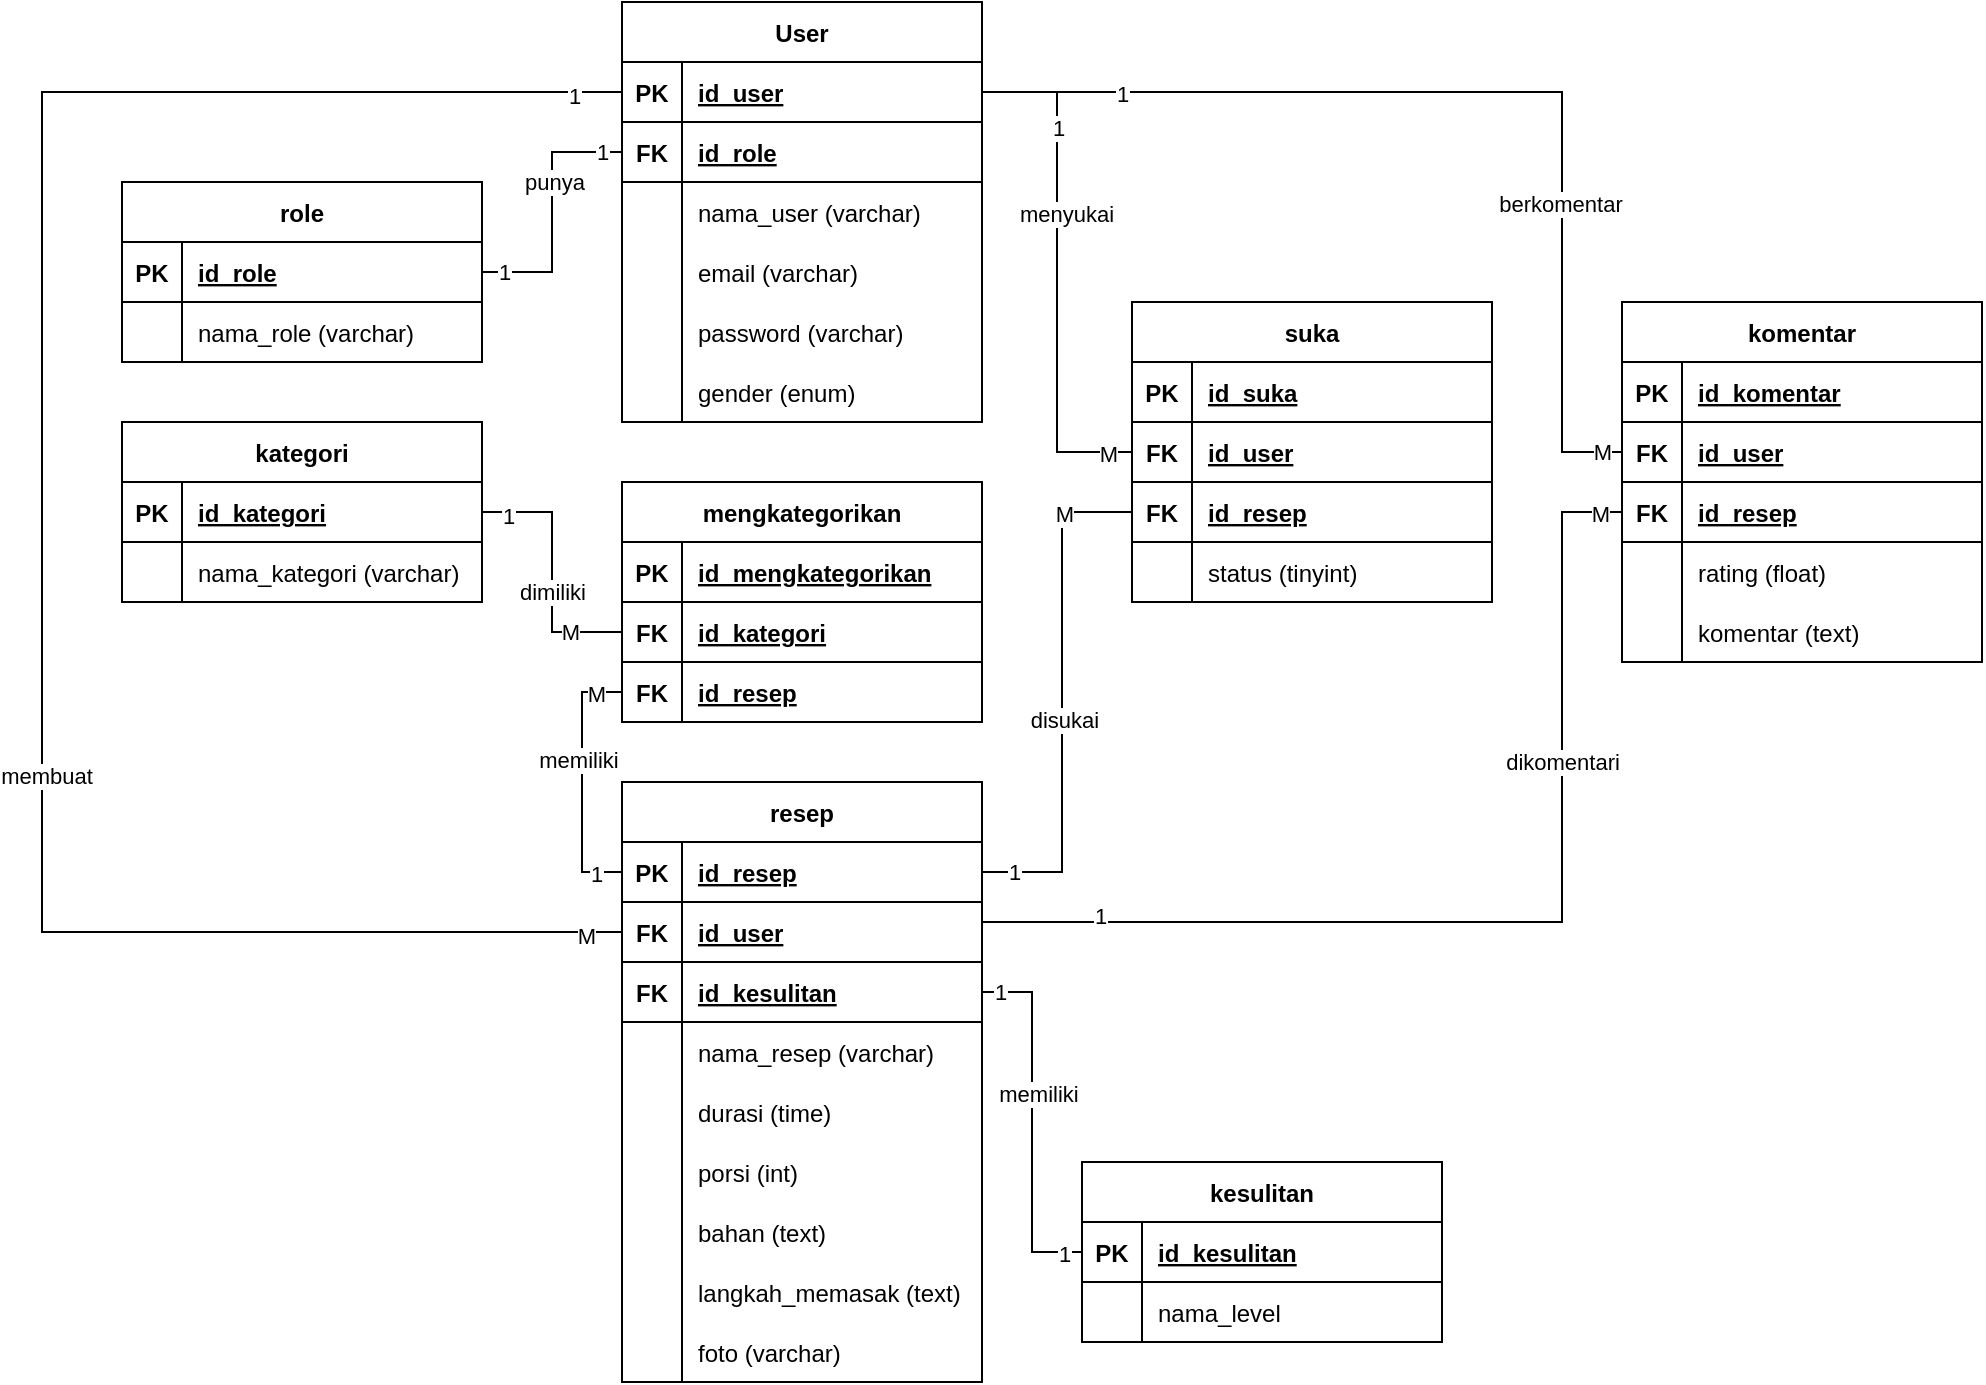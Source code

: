 <mxfile version="20.6.0" type="device"><diagram id="cEOzI4Fi_UZH3VuuLsAU" name="Page-1"><mxGraphModel dx="1764" dy="1623" grid="1" gridSize="10" guides="1" tooltips="1" connect="1" arrows="1" fold="1" page="1" pageScale="1" pageWidth="850" pageHeight="1100" math="0" shadow="0"><root><mxCell id="0"/><mxCell id="1" parent="0"/><mxCell id="-v446_mUiLphM63haknK-1" value="User" style="shape=table;startSize=30;container=1;collapsible=1;childLayout=tableLayout;fixedRows=1;rowLines=0;fontStyle=1;align=center;resizeLast=1;" vertex="1" parent="1"><mxGeometry x="80" y="-30" width="180" height="210" as="geometry"/></mxCell><mxCell id="-v446_mUiLphM63haknK-2" value="" style="shape=tableRow;horizontal=0;startSize=0;swimlaneHead=0;swimlaneBody=0;fillColor=none;collapsible=0;dropTarget=0;points=[[0,0.5],[1,0.5]];portConstraint=eastwest;top=0;left=0;right=0;bottom=1;" vertex="1" parent="-v446_mUiLphM63haknK-1"><mxGeometry y="30" width="180" height="30" as="geometry"/></mxCell><mxCell id="-v446_mUiLphM63haknK-3" value="PK" style="shape=partialRectangle;connectable=0;fillColor=none;top=0;left=0;bottom=0;right=0;fontStyle=1;overflow=hidden;" vertex="1" parent="-v446_mUiLphM63haknK-2"><mxGeometry width="30" height="30" as="geometry"><mxRectangle width="30" height="30" as="alternateBounds"/></mxGeometry></mxCell><mxCell id="-v446_mUiLphM63haknK-4" value="id_user" style="shape=partialRectangle;connectable=0;fillColor=none;top=0;left=0;bottom=0;right=0;align=left;spacingLeft=6;fontStyle=5;overflow=hidden;" vertex="1" parent="-v446_mUiLphM63haknK-2"><mxGeometry x="30" width="150" height="30" as="geometry"><mxRectangle width="150" height="30" as="alternateBounds"/></mxGeometry></mxCell><mxCell id="-v446_mUiLphM63haknK-47" value="" style="shape=tableRow;horizontal=0;startSize=0;swimlaneHead=0;swimlaneBody=0;fillColor=none;collapsible=0;dropTarget=0;points=[[0,0.5],[1,0.5]];portConstraint=eastwest;top=0;left=0;right=0;bottom=1;" vertex="1" parent="-v446_mUiLphM63haknK-1"><mxGeometry y="60" width="180" height="30" as="geometry"/></mxCell><mxCell id="-v446_mUiLphM63haknK-48" value="FK" style="shape=partialRectangle;connectable=0;fillColor=none;top=0;left=0;bottom=0;right=0;fontStyle=1;overflow=hidden;" vertex="1" parent="-v446_mUiLphM63haknK-47"><mxGeometry width="30" height="30" as="geometry"><mxRectangle width="30" height="30" as="alternateBounds"/></mxGeometry></mxCell><mxCell id="-v446_mUiLphM63haknK-49" value="id_role" style="shape=partialRectangle;connectable=0;fillColor=none;top=0;left=0;bottom=0;right=0;align=left;spacingLeft=6;fontStyle=5;overflow=hidden;" vertex="1" parent="-v446_mUiLphM63haknK-47"><mxGeometry x="30" width="150" height="30" as="geometry"><mxRectangle width="150" height="30" as="alternateBounds"/></mxGeometry></mxCell><mxCell id="-v446_mUiLphM63haknK-5" value="" style="shape=tableRow;horizontal=0;startSize=0;swimlaneHead=0;swimlaneBody=0;fillColor=none;collapsible=0;dropTarget=0;points=[[0,0.5],[1,0.5]];portConstraint=eastwest;top=0;left=0;right=0;bottom=0;" vertex="1" parent="-v446_mUiLphM63haknK-1"><mxGeometry y="90" width="180" height="30" as="geometry"/></mxCell><mxCell id="-v446_mUiLphM63haknK-6" value="" style="shape=partialRectangle;connectable=0;fillColor=none;top=0;left=0;bottom=0;right=0;editable=1;overflow=hidden;" vertex="1" parent="-v446_mUiLphM63haknK-5"><mxGeometry width="30" height="30" as="geometry"><mxRectangle width="30" height="30" as="alternateBounds"/></mxGeometry></mxCell><mxCell id="-v446_mUiLphM63haknK-7" value="nama_user (varchar)" style="shape=partialRectangle;connectable=0;fillColor=none;top=0;left=0;bottom=0;right=0;align=left;spacingLeft=6;overflow=hidden;" vertex="1" parent="-v446_mUiLphM63haknK-5"><mxGeometry x="30" width="150" height="30" as="geometry"><mxRectangle width="150" height="30" as="alternateBounds"/></mxGeometry></mxCell><mxCell id="-v446_mUiLphM63haknK-8" value="" style="shape=tableRow;horizontal=0;startSize=0;swimlaneHead=0;swimlaneBody=0;fillColor=none;collapsible=0;dropTarget=0;points=[[0,0.5],[1,0.5]];portConstraint=eastwest;top=0;left=0;right=0;bottom=0;" vertex="1" parent="-v446_mUiLphM63haknK-1"><mxGeometry y="120" width="180" height="30" as="geometry"/></mxCell><mxCell id="-v446_mUiLphM63haknK-9" value="" style="shape=partialRectangle;connectable=0;fillColor=none;top=0;left=0;bottom=0;right=0;editable=1;overflow=hidden;" vertex="1" parent="-v446_mUiLphM63haknK-8"><mxGeometry width="30" height="30" as="geometry"><mxRectangle width="30" height="30" as="alternateBounds"/></mxGeometry></mxCell><mxCell id="-v446_mUiLphM63haknK-10" value="email (varchar)" style="shape=partialRectangle;connectable=0;fillColor=none;top=0;left=0;bottom=0;right=0;align=left;spacingLeft=6;overflow=hidden;" vertex="1" parent="-v446_mUiLphM63haknK-8"><mxGeometry x="30" width="150" height="30" as="geometry"><mxRectangle width="150" height="30" as="alternateBounds"/></mxGeometry></mxCell><mxCell id="-v446_mUiLphM63haknK-11" value="" style="shape=tableRow;horizontal=0;startSize=0;swimlaneHead=0;swimlaneBody=0;fillColor=none;collapsible=0;dropTarget=0;points=[[0,0.5],[1,0.5]];portConstraint=eastwest;top=0;left=0;right=0;bottom=0;" vertex="1" parent="-v446_mUiLphM63haknK-1"><mxGeometry y="150" width="180" height="30" as="geometry"/></mxCell><mxCell id="-v446_mUiLphM63haknK-12" value="" style="shape=partialRectangle;connectable=0;fillColor=none;top=0;left=0;bottom=0;right=0;editable=1;overflow=hidden;" vertex="1" parent="-v446_mUiLphM63haknK-11"><mxGeometry width="30" height="30" as="geometry"><mxRectangle width="30" height="30" as="alternateBounds"/></mxGeometry></mxCell><mxCell id="-v446_mUiLphM63haknK-13" value="password (varchar)" style="shape=partialRectangle;connectable=0;fillColor=none;top=0;left=0;bottom=0;right=0;align=left;spacingLeft=6;overflow=hidden;" vertex="1" parent="-v446_mUiLphM63haknK-11"><mxGeometry x="30" width="150" height="30" as="geometry"><mxRectangle width="150" height="30" as="alternateBounds"/></mxGeometry></mxCell><mxCell id="-v446_mUiLphM63haknK-129" value="" style="shape=tableRow;horizontal=0;startSize=0;swimlaneHead=0;swimlaneBody=0;fillColor=none;collapsible=0;dropTarget=0;points=[[0,0.5],[1,0.5]];portConstraint=eastwest;top=0;left=0;right=0;bottom=0;" vertex="1" parent="-v446_mUiLphM63haknK-1"><mxGeometry y="180" width="180" height="30" as="geometry"/></mxCell><mxCell id="-v446_mUiLphM63haknK-130" value="" style="shape=partialRectangle;connectable=0;fillColor=none;top=0;left=0;bottom=0;right=0;editable=1;overflow=hidden;" vertex="1" parent="-v446_mUiLphM63haknK-129"><mxGeometry width="30" height="30" as="geometry"><mxRectangle width="30" height="30" as="alternateBounds"/></mxGeometry></mxCell><mxCell id="-v446_mUiLphM63haknK-131" value="gender (enum)" style="shape=partialRectangle;connectable=0;fillColor=none;top=0;left=0;bottom=0;right=0;align=left;spacingLeft=6;overflow=hidden;" vertex="1" parent="-v446_mUiLphM63haknK-129"><mxGeometry x="30" width="150" height="30" as="geometry"><mxRectangle width="150" height="30" as="alternateBounds"/></mxGeometry></mxCell><mxCell id="-v446_mUiLphM63haknK-14" value="role" style="shape=table;startSize=30;container=1;collapsible=1;childLayout=tableLayout;fixedRows=1;rowLines=0;fontStyle=1;align=center;resizeLast=1;" vertex="1" parent="1"><mxGeometry x="-170" y="60" width="180" height="90" as="geometry"/></mxCell><mxCell id="-v446_mUiLphM63haknK-15" value="" style="shape=tableRow;horizontal=0;startSize=0;swimlaneHead=0;swimlaneBody=0;fillColor=none;collapsible=0;dropTarget=0;points=[[0,0.5],[1,0.5]];portConstraint=eastwest;top=0;left=0;right=0;bottom=1;" vertex="1" parent="-v446_mUiLphM63haknK-14"><mxGeometry y="30" width="180" height="30" as="geometry"/></mxCell><mxCell id="-v446_mUiLphM63haknK-16" value="PK" style="shape=partialRectangle;connectable=0;fillColor=none;top=0;left=0;bottom=0;right=0;fontStyle=1;overflow=hidden;" vertex="1" parent="-v446_mUiLphM63haknK-15"><mxGeometry width="30" height="30" as="geometry"><mxRectangle width="30" height="30" as="alternateBounds"/></mxGeometry></mxCell><mxCell id="-v446_mUiLphM63haknK-17" value="id_role" style="shape=partialRectangle;connectable=0;fillColor=none;top=0;left=0;bottom=0;right=0;align=left;spacingLeft=6;fontStyle=5;overflow=hidden;" vertex="1" parent="-v446_mUiLphM63haknK-15"><mxGeometry x="30" width="150" height="30" as="geometry"><mxRectangle width="150" height="30" as="alternateBounds"/></mxGeometry></mxCell><mxCell id="-v446_mUiLphM63haknK-18" value="" style="shape=tableRow;horizontal=0;startSize=0;swimlaneHead=0;swimlaneBody=0;fillColor=none;collapsible=0;dropTarget=0;points=[[0,0.5],[1,0.5]];portConstraint=eastwest;top=0;left=0;right=0;bottom=0;" vertex="1" parent="-v446_mUiLphM63haknK-14"><mxGeometry y="60" width="180" height="30" as="geometry"/></mxCell><mxCell id="-v446_mUiLphM63haknK-19" value="" style="shape=partialRectangle;connectable=0;fillColor=none;top=0;left=0;bottom=0;right=0;editable=1;overflow=hidden;" vertex="1" parent="-v446_mUiLphM63haknK-18"><mxGeometry width="30" height="30" as="geometry"><mxRectangle width="30" height="30" as="alternateBounds"/></mxGeometry></mxCell><mxCell id="-v446_mUiLphM63haknK-20" value="nama_role (varchar)" style="shape=partialRectangle;connectable=0;fillColor=none;top=0;left=0;bottom=0;right=0;align=left;spacingLeft=6;overflow=hidden;" vertex="1" parent="-v446_mUiLphM63haknK-18"><mxGeometry x="30" width="150" height="30" as="geometry"><mxRectangle width="150" height="30" as="alternateBounds"/></mxGeometry></mxCell><mxCell id="-v446_mUiLphM63haknK-31" value="resep" style="shape=table;startSize=30;container=1;collapsible=1;childLayout=tableLayout;fixedRows=1;rowLines=0;fontStyle=1;align=center;resizeLast=1;" vertex="1" parent="1"><mxGeometry x="80" y="360" width="180" height="300" as="geometry"/></mxCell><mxCell id="-v446_mUiLphM63haknK-32" value="" style="shape=tableRow;horizontal=0;startSize=0;swimlaneHead=0;swimlaneBody=0;fillColor=none;collapsible=0;dropTarget=0;points=[[0,0.5],[1,0.5]];portConstraint=eastwest;top=0;left=0;right=0;bottom=1;" vertex="1" parent="-v446_mUiLphM63haknK-31"><mxGeometry y="30" width="180" height="30" as="geometry"/></mxCell><mxCell id="-v446_mUiLphM63haknK-33" value="PK" style="shape=partialRectangle;connectable=0;fillColor=none;top=0;left=0;bottom=0;right=0;fontStyle=1;overflow=hidden;" vertex="1" parent="-v446_mUiLphM63haknK-32"><mxGeometry width="30" height="30" as="geometry"><mxRectangle width="30" height="30" as="alternateBounds"/></mxGeometry></mxCell><mxCell id="-v446_mUiLphM63haknK-34" value="id_resep" style="shape=partialRectangle;connectable=0;fillColor=none;top=0;left=0;bottom=0;right=0;align=left;spacingLeft=6;fontStyle=5;overflow=hidden;" vertex="1" parent="-v446_mUiLphM63haknK-32"><mxGeometry x="30" width="150" height="30" as="geometry"><mxRectangle width="150" height="30" as="alternateBounds"/></mxGeometry></mxCell><mxCell id="-v446_mUiLphM63haknK-50" value="" style="shape=tableRow;horizontal=0;startSize=0;swimlaneHead=0;swimlaneBody=0;fillColor=none;collapsible=0;dropTarget=0;points=[[0,0.5],[1,0.5]];portConstraint=eastwest;top=0;left=0;right=0;bottom=1;" vertex="1" parent="-v446_mUiLphM63haknK-31"><mxGeometry y="60" width="180" height="30" as="geometry"/></mxCell><mxCell id="-v446_mUiLphM63haknK-51" value="FK" style="shape=partialRectangle;connectable=0;fillColor=none;top=0;left=0;bottom=0;right=0;fontStyle=1;overflow=hidden;" vertex="1" parent="-v446_mUiLphM63haknK-50"><mxGeometry width="30" height="30" as="geometry"><mxRectangle width="30" height="30" as="alternateBounds"/></mxGeometry></mxCell><mxCell id="-v446_mUiLphM63haknK-52" value="id_user" style="shape=partialRectangle;connectable=0;fillColor=none;top=0;left=0;bottom=0;right=0;align=left;spacingLeft=6;fontStyle=5;overflow=hidden;" vertex="1" parent="-v446_mUiLphM63haknK-50"><mxGeometry x="30" width="150" height="30" as="geometry"><mxRectangle width="150" height="30" as="alternateBounds"/></mxGeometry></mxCell><mxCell id="-v446_mUiLphM63haknK-184" value="" style="shape=tableRow;horizontal=0;startSize=0;swimlaneHead=0;swimlaneBody=0;fillColor=none;collapsible=0;dropTarget=0;points=[[0,0.5],[1,0.5]];portConstraint=eastwest;top=0;left=0;right=0;bottom=1;" vertex="1" parent="-v446_mUiLphM63haknK-31"><mxGeometry y="90" width="180" height="30" as="geometry"/></mxCell><mxCell id="-v446_mUiLphM63haknK-185" value="FK" style="shape=partialRectangle;connectable=0;fillColor=none;top=0;left=0;bottom=0;right=0;fontStyle=1;overflow=hidden;" vertex="1" parent="-v446_mUiLphM63haknK-184"><mxGeometry width="30" height="30" as="geometry"><mxRectangle width="30" height="30" as="alternateBounds"/></mxGeometry></mxCell><mxCell id="-v446_mUiLphM63haknK-186" value="id_kesulitan" style="shape=partialRectangle;connectable=0;fillColor=none;top=0;left=0;bottom=0;right=0;align=left;spacingLeft=6;fontStyle=5;overflow=hidden;" vertex="1" parent="-v446_mUiLphM63haknK-184"><mxGeometry x="30" width="150" height="30" as="geometry"><mxRectangle width="150" height="30" as="alternateBounds"/></mxGeometry></mxCell><mxCell id="-v446_mUiLphM63haknK-35" value="" style="shape=tableRow;horizontal=0;startSize=0;swimlaneHead=0;swimlaneBody=0;fillColor=none;collapsible=0;dropTarget=0;points=[[0,0.5],[1,0.5]];portConstraint=eastwest;top=0;left=0;right=0;bottom=0;" vertex="1" parent="-v446_mUiLphM63haknK-31"><mxGeometry y="120" width="180" height="30" as="geometry"/></mxCell><mxCell id="-v446_mUiLphM63haknK-36" value="" style="shape=partialRectangle;connectable=0;fillColor=none;top=0;left=0;bottom=0;right=0;editable=1;overflow=hidden;" vertex="1" parent="-v446_mUiLphM63haknK-35"><mxGeometry width="30" height="30" as="geometry"><mxRectangle width="30" height="30" as="alternateBounds"/></mxGeometry></mxCell><mxCell id="-v446_mUiLphM63haknK-37" value="nama_resep (varchar)" style="shape=partialRectangle;connectable=0;fillColor=none;top=0;left=0;bottom=0;right=0;align=left;spacingLeft=6;overflow=hidden;" vertex="1" parent="-v446_mUiLphM63haknK-35"><mxGeometry x="30" width="150" height="30" as="geometry"><mxRectangle width="150" height="30" as="alternateBounds"/></mxGeometry></mxCell><mxCell id="-v446_mUiLphM63haknK-157" value="" style="shape=tableRow;horizontal=0;startSize=0;swimlaneHead=0;swimlaneBody=0;fillColor=none;collapsible=0;dropTarget=0;points=[[0,0.5],[1,0.5]];portConstraint=eastwest;top=0;left=0;right=0;bottom=0;" vertex="1" parent="-v446_mUiLphM63haknK-31"><mxGeometry y="150" width="180" height="30" as="geometry"/></mxCell><mxCell id="-v446_mUiLphM63haknK-158" value="" style="shape=partialRectangle;connectable=0;fillColor=none;top=0;left=0;bottom=0;right=0;editable=1;overflow=hidden;" vertex="1" parent="-v446_mUiLphM63haknK-157"><mxGeometry width="30" height="30" as="geometry"><mxRectangle width="30" height="30" as="alternateBounds"/></mxGeometry></mxCell><mxCell id="-v446_mUiLphM63haknK-159" value="durasi (time)" style="shape=partialRectangle;connectable=0;fillColor=none;top=0;left=0;bottom=0;right=0;align=left;spacingLeft=6;overflow=hidden;" vertex="1" parent="-v446_mUiLphM63haknK-157"><mxGeometry x="30" width="150" height="30" as="geometry"><mxRectangle width="150" height="30" as="alternateBounds"/></mxGeometry></mxCell><mxCell id="-v446_mUiLphM63haknK-160" value="" style="shape=tableRow;horizontal=0;startSize=0;swimlaneHead=0;swimlaneBody=0;fillColor=none;collapsible=0;dropTarget=0;points=[[0,0.5],[1,0.5]];portConstraint=eastwest;top=0;left=0;right=0;bottom=0;" vertex="1" parent="-v446_mUiLphM63haknK-31"><mxGeometry y="180" width="180" height="30" as="geometry"/></mxCell><mxCell id="-v446_mUiLphM63haknK-161" value="" style="shape=partialRectangle;connectable=0;fillColor=none;top=0;left=0;bottom=0;right=0;editable=1;overflow=hidden;" vertex="1" parent="-v446_mUiLphM63haknK-160"><mxGeometry width="30" height="30" as="geometry"><mxRectangle width="30" height="30" as="alternateBounds"/></mxGeometry></mxCell><mxCell id="-v446_mUiLphM63haknK-162" value="porsi (int)" style="shape=partialRectangle;connectable=0;fillColor=none;top=0;left=0;bottom=0;right=0;align=left;spacingLeft=6;overflow=hidden;" vertex="1" parent="-v446_mUiLphM63haknK-160"><mxGeometry x="30" width="150" height="30" as="geometry"><mxRectangle width="150" height="30" as="alternateBounds"/></mxGeometry></mxCell><mxCell id="-v446_mUiLphM63haknK-38" value="" style="shape=tableRow;horizontal=0;startSize=0;swimlaneHead=0;swimlaneBody=0;fillColor=none;collapsible=0;dropTarget=0;points=[[0,0.5],[1,0.5]];portConstraint=eastwest;top=0;left=0;right=0;bottom=0;" vertex="1" parent="-v446_mUiLphM63haknK-31"><mxGeometry y="210" width="180" height="30" as="geometry"/></mxCell><mxCell id="-v446_mUiLphM63haknK-39" value="" style="shape=partialRectangle;connectable=0;fillColor=none;top=0;left=0;bottom=0;right=0;editable=1;overflow=hidden;" vertex="1" parent="-v446_mUiLphM63haknK-38"><mxGeometry width="30" height="30" as="geometry"><mxRectangle width="30" height="30" as="alternateBounds"/></mxGeometry></mxCell><mxCell id="-v446_mUiLphM63haknK-40" value="bahan (text)" style="shape=partialRectangle;connectable=0;fillColor=none;top=0;left=0;bottom=0;right=0;align=left;spacingLeft=6;overflow=hidden;" vertex="1" parent="-v446_mUiLphM63haknK-38"><mxGeometry x="30" width="150" height="30" as="geometry"><mxRectangle width="150" height="30" as="alternateBounds"/></mxGeometry></mxCell><mxCell id="-v446_mUiLphM63haknK-41" value="" style="shape=tableRow;horizontal=0;startSize=0;swimlaneHead=0;swimlaneBody=0;fillColor=none;collapsible=0;dropTarget=0;points=[[0,0.5],[1,0.5]];portConstraint=eastwest;top=0;left=0;right=0;bottom=0;" vertex="1" parent="-v446_mUiLphM63haknK-31"><mxGeometry y="240" width="180" height="30" as="geometry"/></mxCell><mxCell id="-v446_mUiLphM63haknK-42" value="" style="shape=partialRectangle;connectable=0;fillColor=none;top=0;left=0;bottom=0;right=0;editable=1;overflow=hidden;" vertex="1" parent="-v446_mUiLphM63haknK-41"><mxGeometry width="30" height="30" as="geometry"><mxRectangle width="30" height="30" as="alternateBounds"/></mxGeometry></mxCell><mxCell id="-v446_mUiLphM63haknK-43" value="langkah_memasak (text)" style="shape=partialRectangle;connectable=0;fillColor=none;top=0;left=0;bottom=0;right=0;align=left;spacingLeft=6;overflow=hidden;" vertex="1" parent="-v446_mUiLphM63haknK-41"><mxGeometry x="30" width="150" height="30" as="geometry"><mxRectangle width="150" height="30" as="alternateBounds"/></mxGeometry></mxCell><mxCell id="-v446_mUiLphM63haknK-154" value="" style="shape=tableRow;horizontal=0;startSize=0;swimlaneHead=0;swimlaneBody=0;fillColor=none;collapsible=0;dropTarget=0;points=[[0,0.5],[1,0.5]];portConstraint=eastwest;top=0;left=0;right=0;bottom=0;" vertex="1" parent="-v446_mUiLphM63haknK-31"><mxGeometry y="270" width="180" height="30" as="geometry"/></mxCell><mxCell id="-v446_mUiLphM63haknK-155" value="" style="shape=partialRectangle;connectable=0;fillColor=none;top=0;left=0;bottom=0;right=0;editable=1;overflow=hidden;" vertex="1" parent="-v446_mUiLphM63haknK-154"><mxGeometry width="30" height="30" as="geometry"><mxRectangle width="30" height="30" as="alternateBounds"/></mxGeometry></mxCell><mxCell id="-v446_mUiLphM63haknK-156" value="foto (varchar)" style="shape=partialRectangle;connectable=0;fillColor=none;top=0;left=0;bottom=0;right=0;align=left;spacingLeft=6;overflow=hidden;" vertex="1" parent="-v446_mUiLphM63haknK-154"><mxGeometry x="30" width="150" height="30" as="geometry"><mxRectangle width="150" height="30" as="alternateBounds"/></mxGeometry></mxCell><mxCell id="-v446_mUiLphM63haknK-53" value="komentar" style="shape=table;startSize=30;container=1;collapsible=1;childLayout=tableLayout;fixedRows=1;rowLines=0;fontStyle=1;align=center;resizeLast=1;" vertex="1" parent="1"><mxGeometry x="580" y="120" width="180" height="180" as="geometry"/></mxCell><mxCell id="-v446_mUiLphM63haknK-54" value="" style="shape=tableRow;horizontal=0;startSize=0;swimlaneHead=0;swimlaneBody=0;fillColor=none;collapsible=0;dropTarget=0;points=[[0,0.5],[1,0.5]];portConstraint=eastwest;top=0;left=0;right=0;bottom=1;" vertex="1" parent="-v446_mUiLphM63haknK-53"><mxGeometry y="30" width="180" height="30" as="geometry"/></mxCell><mxCell id="-v446_mUiLphM63haknK-55" value="PK" style="shape=partialRectangle;connectable=0;fillColor=none;top=0;left=0;bottom=0;right=0;fontStyle=1;overflow=hidden;" vertex="1" parent="-v446_mUiLphM63haknK-54"><mxGeometry width="30" height="30" as="geometry"><mxRectangle width="30" height="30" as="alternateBounds"/></mxGeometry></mxCell><mxCell id="-v446_mUiLphM63haknK-56" value="id_komentar" style="shape=partialRectangle;connectable=0;fillColor=none;top=0;left=0;bottom=0;right=0;align=left;spacingLeft=6;fontStyle=5;overflow=hidden;" vertex="1" parent="-v446_mUiLphM63haknK-54"><mxGeometry x="30" width="150" height="30" as="geometry"><mxRectangle width="150" height="30" as="alternateBounds"/></mxGeometry></mxCell><mxCell id="-v446_mUiLphM63haknK-57" value="" style="shape=tableRow;horizontal=0;startSize=0;swimlaneHead=0;swimlaneBody=0;fillColor=none;collapsible=0;dropTarget=0;points=[[0,0.5],[1,0.5]];portConstraint=eastwest;top=0;left=0;right=0;bottom=1;" vertex="1" parent="-v446_mUiLphM63haknK-53"><mxGeometry y="60" width="180" height="30" as="geometry"/></mxCell><mxCell id="-v446_mUiLphM63haknK-58" value="FK" style="shape=partialRectangle;connectable=0;fillColor=none;top=0;left=0;bottom=0;right=0;fontStyle=1;overflow=hidden;" vertex="1" parent="-v446_mUiLphM63haknK-57"><mxGeometry width="30" height="30" as="geometry"><mxRectangle width="30" height="30" as="alternateBounds"/></mxGeometry></mxCell><mxCell id="-v446_mUiLphM63haknK-59" value="id_user" style="shape=partialRectangle;connectable=0;fillColor=none;top=0;left=0;bottom=0;right=0;align=left;spacingLeft=6;fontStyle=5;overflow=hidden;" vertex="1" parent="-v446_mUiLphM63haknK-57"><mxGeometry x="30" width="150" height="30" as="geometry"><mxRectangle width="150" height="30" as="alternateBounds"/></mxGeometry></mxCell><mxCell id="-v446_mUiLphM63haknK-69" value="" style="shape=tableRow;horizontal=0;startSize=0;swimlaneHead=0;swimlaneBody=0;fillColor=none;collapsible=0;dropTarget=0;points=[[0,0.5],[1,0.5]];portConstraint=eastwest;top=0;left=0;right=0;bottom=1;" vertex="1" parent="-v446_mUiLphM63haknK-53"><mxGeometry y="90" width="180" height="30" as="geometry"/></mxCell><mxCell id="-v446_mUiLphM63haknK-70" value="FK" style="shape=partialRectangle;connectable=0;fillColor=none;top=0;left=0;bottom=0;right=0;fontStyle=1;overflow=hidden;" vertex="1" parent="-v446_mUiLphM63haknK-69"><mxGeometry width="30" height="30" as="geometry"><mxRectangle width="30" height="30" as="alternateBounds"/></mxGeometry></mxCell><mxCell id="-v446_mUiLphM63haknK-71" value="id_resep" style="shape=partialRectangle;connectable=0;fillColor=none;top=0;left=0;bottom=0;right=0;align=left;spacingLeft=6;fontStyle=5;overflow=hidden;" vertex="1" parent="-v446_mUiLphM63haknK-69"><mxGeometry x="30" width="150" height="30" as="geometry"><mxRectangle width="150" height="30" as="alternateBounds"/></mxGeometry></mxCell><mxCell id="-v446_mUiLphM63haknK-60" value="" style="shape=tableRow;horizontal=0;startSize=0;swimlaneHead=0;swimlaneBody=0;fillColor=none;collapsible=0;dropTarget=0;points=[[0,0.5],[1,0.5]];portConstraint=eastwest;top=0;left=0;right=0;bottom=0;" vertex="1" parent="-v446_mUiLphM63haknK-53"><mxGeometry y="120" width="180" height="30" as="geometry"/></mxCell><mxCell id="-v446_mUiLphM63haknK-61" value="" style="shape=partialRectangle;connectable=0;fillColor=none;top=0;left=0;bottom=0;right=0;editable=1;overflow=hidden;" vertex="1" parent="-v446_mUiLphM63haknK-60"><mxGeometry width="30" height="30" as="geometry"><mxRectangle width="30" height="30" as="alternateBounds"/></mxGeometry></mxCell><mxCell id="-v446_mUiLphM63haknK-62" value="rating (float)" style="shape=partialRectangle;connectable=0;fillColor=none;top=0;left=0;bottom=0;right=0;align=left;spacingLeft=6;overflow=hidden;" vertex="1" parent="-v446_mUiLphM63haknK-60"><mxGeometry x="30" width="150" height="30" as="geometry"><mxRectangle width="150" height="30" as="alternateBounds"/></mxGeometry></mxCell><mxCell id="-v446_mUiLphM63haknK-63" value="" style="shape=tableRow;horizontal=0;startSize=0;swimlaneHead=0;swimlaneBody=0;fillColor=none;collapsible=0;dropTarget=0;points=[[0,0.5],[1,0.5]];portConstraint=eastwest;top=0;left=0;right=0;bottom=0;" vertex="1" parent="-v446_mUiLphM63haknK-53"><mxGeometry y="150" width="180" height="30" as="geometry"/></mxCell><mxCell id="-v446_mUiLphM63haknK-64" value="" style="shape=partialRectangle;connectable=0;fillColor=none;top=0;left=0;bottom=0;right=0;editable=1;overflow=hidden;" vertex="1" parent="-v446_mUiLphM63haknK-63"><mxGeometry width="30" height="30" as="geometry"><mxRectangle width="30" height="30" as="alternateBounds"/></mxGeometry></mxCell><mxCell id="-v446_mUiLphM63haknK-65" value="komentar (text)" style="shape=partialRectangle;connectable=0;fillColor=none;top=0;left=0;bottom=0;right=0;align=left;spacingLeft=6;overflow=hidden;" vertex="1" parent="-v446_mUiLphM63haknK-63"><mxGeometry x="30" width="150" height="30" as="geometry"><mxRectangle width="150" height="30" as="alternateBounds"/></mxGeometry></mxCell><mxCell id="-v446_mUiLphM63haknK-72" value="suka" style="shape=table;startSize=30;container=1;collapsible=1;childLayout=tableLayout;fixedRows=1;rowLines=0;fontStyle=1;align=center;resizeLast=1;" vertex="1" parent="1"><mxGeometry x="335" y="120" width="180" height="150" as="geometry"/></mxCell><mxCell id="-v446_mUiLphM63haknK-73" value="" style="shape=tableRow;horizontal=0;startSize=0;swimlaneHead=0;swimlaneBody=0;fillColor=none;collapsible=0;dropTarget=0;points=[[0,0.5],[1,0.5]];portConstraint=eastwest;top=0;left=0;right=0;bottom=1;" vertex="1" parent="-v446_mUiLphM63haknK-72"><mxGeometry y="30" width="180" height="30" as="geometry"/></mxCell><mxCell id="-v446_mUiLphM63haknK-74" value="PK" style="shape=partialRectangle;connectable=0;fillColor=none;top=0;left=0;bottom=0;right=0;fontStyle=1;overflow=hidden;" vertex="1" parent="-v446_mUiLphM63haknK-73"><mxGeometry width="30" height="30" as="geometry"><mxRectangle width="30" height="30" as="alternateBounds"/></mxGeometry></mxCell><mxCell id="-v446_mUiLphM63haknK-75" value="id_suka" style="shape=partialRectangle;connectable=0;fillColor=none;top=0;left=0;bottom=0;right=0;align=left;spacingLeft=6;fontStyle=5;overflow=hidden;" vertex="1" parent="-v446_mUiLphM63haknK-73"><mxGeometry x="30" width="150" height="30" as="geometry"><mxRectangle width="150" height="30" as="alternateBounds"/></mxGeometry></mxCell><mxCell id="-v446_mUiLphM63haknK-76" value="" style="shape=tableRow;horizontal=0;startSize=0;swimlaneHead=0;swimlaneBody=0;fillColor=none;collapsible=0;dropTarget=0;points=[[0,0.5],[1,0.5]];portConstraint=eastwest;top=0;left=0;right=0;bottom=1;" vertex="1" parent="-v446_mUiLphM63haknK-72"><mxGeometry y="60" width="180" height="30" as="geometry"/></mxCell><mxCell id="-v446_mUiLphM63haknK-77" value="FK" style="shape=partialRectangle;connectable=0;fillColor=none;top=0;left=0;bottom=0;right=0;fontStyle=1;overflow=hidden;" vertex="1" parent="-v446_mUiLphM63haknK-76"><mxGeometry width="30" height="30" as="geometry"><mxRectangle width="30" height="30" as="alternateBounds"/></mxGeometry></mxCell><mxCell id="-v446_mUiLphM63haknK-78" value="id_user" style="shape=partialRectangle;connectable=0;fillColor=none;top=0;left=0;bottom=0;right=0;align=left;spacingLeft=6;fontStyle=5;overflow=hidden;" vertex="1" parent="-v446_mUiLphM63haknK-76"><mxGeometry x="30" width="150" height="30" as="geometry"><mxRectangle width="150" height="30" as="alternateBounds"/></mxGeometry></mxCell><mxCell id="-v446_mUiLphM63haknK-79" value="" style="shape=tableRow;horizontal=0;startSize=0;swimlaneHead=0;swimlaneBody=0;fillColor=none;collapsible=0;dropTarget=0;points=[[0,0.5],[1,0.5]];portConstraint=eastwest;top=0;left=0;right=0;bottom=1;" vertex="1" parent="-v446_mUiLphM63haknK-72"><mxGeometry y="90" width="180" height="30" as="geometry"/></mxCell><mxCell id="-v446_mUiLphM63haknK-80" value="FK" style="shape=partialRectangle;connectable=0;fillColor=none;top=0;left=0;bottom=0;right=0;fontStyle=1;overflow=hidden;" vertex="1" parent="-v446_mUiLphM63haknK-79"><mxGeometry width="30" height="30" as="geometry"><mxRectangle width="30" height="30" as="alternateBounds"/></mxGeometry></mxCell><mxCell id="-v446_mUiLphM63haknK-81" value="id_resep" style="shape=partialRectangle;connectable=0;fillColor=none;top=0;left=0;bottom=0;right=0;align=left;spacingLeft=6;fontStyle=5;overflow=hidden;" vertex="1" parent="-v446_mUiLphM63haknK-79"><mxGeometry x="30" width="150" height="30" as="geometry"><mxRectangle width="150" height="30" as="alternateBounds"/></mxGeometry></mxCell><mxCell id="-v446_mUiLphM63haknK-82" value="" style="shape=tableRow;horizontal=0;startSize=0;swimlaneHead=0;swimlaneBody=0;fillColor=none;collapsible=0;dropTarget=0;points=[[0,0.5],[1,0.5]];portConstraint=eastwest;top=0;left=0;right=0;bottom=0;" vertex="1" parent="-v446_mUiLphM63haknK-72"><mxGeometry y="120" width="180" height="30" as="geometry"/></mxCell><mxCell id="-v446_mUiLphM63haknK-83" value="" style="shape=partialRectangle;connectable=0;fillColor=none;top=0;left=0;bottom=0;right=0;editable=1;overflow=hidden;" vertex="1" parent="-v446_mUiLphM63haknK-82"><mxGeometry width="30" height="30" as="geometry"><mxRectangle width="30" height="30" as="alternateBounds"/></mxGeometry></mxCell><mxCell id="-v446_mUiLphM63haknK-84" value="status (tinyint)" style="shape=partialRectangle;connectable=0;fillColor=none;top=0;left=0;bottom=0;right=0;align=left;spacingLeft=6;overflow=hidden;" vertex="1" parent="-v446_mUiLphM63haknK-82"><mxGeometry x="30" width="150" height="30" as="geometry"><mxRectangle width="150" height="30" as="alternateBounds"/></mxGeometry></mxCell><mxCell id="-v446_mUiLphM63haknK-88" value="kategori" style="shape=table;startSize=30;container=1;collapsible=1;childLayout=tableLayout;fixedRows=1;rowLines=0;fontStyle=1;align=center;resizeLast=1;" vertex="1" parent="1"><mxGeometry x="-170" y="180" width="180" height="90" as="geometry"/></mxCell><mxCell id="-v446_mUiLphM63haknK-89" value="" style="shape=tableRow;horizontal=0;startSize=0;swimlaneHead=0;swimlaneBody=0;fillColor=none;collapsible=0;dropTarget=0;points=[[0,0.5],[1,0.5]];portConstraint=eastwest;top=0;left=0;right=0;bottom=1;" vertex="1" parent="-v446_mUiLphM63haknK-88"><mxGeometry y="30" width="180" height="30" as="geometry"/></mxCell><mxCell id="-v446_mUiLphM63haknK-90" value="PK" style="shape=partialRectangle;connectable=0;fillColor=none;top=0;left=0;bottom=0;right=0;fontStyle=1;overflow=hidden;" vertex="1" parent="-v446_mUiLphM63haknK-89"><mxGeometry width="30" height="30" as="geometry"><mxRectangle width="30" height="30" as="alternateBounds"/></mxGeometry></mxCell><mxCell id="-v446_mUiLphM63haknK-91" value="id_kategori" style="shape=partialRectangle;connectable=0;fillColor=none;top=0;left=0;bottom=0;right=0;align=left;spacingLeft=6;fontStyle=5;overflow=hidden;" vertex="1" parent="-v446_mUiLphM63haknK-89"><mxGeometry x="30" width="150" height="30" as="geometry"><mxRectangle width="150" height="30" as="alternateBounds"/></mxGeometry></mxCell><mxCell id="-v446_mUiLphM63haknK-95" value="" style="shape=tableRow;horizontal=0;startSize=0;swimlaneHead=0;swimlaneBody=0;fillColor=none;collapsible=0;dropTarget=0;points=[[0,0.5],[1,0.5]];portConstraint=eastwest;top=0;left=0;right=0;bottom=0;" vertex="1" parent="-v446_mUiLphM63haknK-88"><mxGeometry y="60" width="180" height="30" as="geometry"/></mxCell><mxCell id="-v446_mUiLphM63haknK-96" value="" style="shape=partialRectangle;connectable=0;fillColor=none;top=0;left=0;bottom=0;right=0;editable=1;overflow=hidden;" vertex="1" parent="-v446_mUiLphM63haknK-95"><mxGeometry width="30" height="30" as="geometry"><mxRectangle width="30" height="30" as="alternateBounds"/></mxGeometry></mxCell><mxCell id="-v446_mUiLphM63haknK-97" value="nama_kategori (varchar)" style="shape=partialRectangle;connectable=0;fillColor=none;top=0;left=0;bottom=0;right=0;align=left;spacingLeft=6;overflow=hidden;" vertex="1" parent="-v446_mUiLphM63haknK-95"><mxGeometry x="30" width="150" height="30" as="geometry"><mxRectangle width="150" height="30" as="alternateBounds"/></mxGeometry></mxCell><mxCell id="-v446_mUiLphM63haknK-105" style="edgeStyle=orthogonalEdgeStyle;rounded=0;orthogonalLoop=1;jettySize=auto;html=1;entryX=1;entryY=0.5;entryDx=0;entryDy=0;endArrow=none;endFill=0;" edge="1" parent="1" source="-v446_mUiLphM63haknK-57" target="-v446_mUiLphM63haknK-2"><mxGeometry relative="1" as="geometry"><Array as="points"><mxPoint x="550" y="195"/><mxPoint x="550" y="15"/></Array></mxGeometry></mxCell><mxCell id="-v446_mUiLphM63haknK-144" value="1" style="edgeLabel;html=1;align=center;verticalAlign=middle;resizable=0;points=[];" vertex="1" connectable="0" parent="-v446_mUiLphM63haknK-105"><mxGeometry x="0.72" y="1" relative="1" as="geometry"><mxPoint as="offset"/></mxGeometry></mxCell><mxCell id="-v446_mUiLphM63haknK-146" value="M" style="edgeLabel;html=1;align=center;verticalAlign=middle;resizable=0;points=[];" vertex="1" connectable="0" parent="-v446_mUiLphM63haknK-105"><mxGeometry x="-0.961" relative="1" as="geometry"><mxPoint as="offset"/></mxGeometry></mxCell><mxCell id="-v446_mUiLphM63haknK-192" value="berkomentar" style="edgeLabel;html=1;align=center;verticalAlign=middle;resizable=0;points=[];" vertex="1" connectable="0" parent="-v446_mUiLphM63haknK-105"><mxGeometry x="-0.384" y="1" relative="1" as="geometry"><mxPoint as="offset"/></mxGeometry></mxCell><mxCell id="-v446_mUiLphM63haknK-106" style="edgeStyle=orthogonalEdgeStyle;rounded=0;orthogonalLoop=1;jettySize=auto;html=1;entryX=1;entryY=0.5;entryDx=0;entryDy=0;endArrow=none;endFill=0;" edge="1" parent="1" source="-v446_mUiLphM63haknK-69" target="-v446_mUiLphM63haknK-32"><mxGeometry relative="1" as="geometry"><Array as="points"><mxPoint x="550" y="225"/><mxPoint x="550" y="430"/><mxPoint x="260" y="430"/></Array></mxGeometry></mxCell><mxCell id="-v446_mUiLphM63haknK-145" value="1" style="edgeLabel;html=1;align=center;verticalAlign=middle;resizable=0;points=[];" vertex="1" connectable="0" parent="-v446_mUiLphM63haknK-106"><mxGeometry x="0.696" y="-3" relative="1" as="geometry"><mxPoint as="offset"/></mxGeometry></mxCell><mxCell id="-v446_mUiLphM63haknK-147" value="M" style="edgeLabel;html=1;align=center;verticalAlign=middle;resizable=0;points=[];" vertex="1" connectable="0" parent="-v446_mUiLphM63haknK-106"><mxGeometry x="-0.958" y="1" relative="1" as="geometry"><mxPoint as="offset"/></mxGeometry></mxCell><mxCell id="-v446_mUiLphM63haknK-191" value="dikomentari" style="edgeLabel;html=1;align=center;verticalAlign=middle;resizable=0;points=[];" vertex="1" connectable="0" parent="-v446_mUiLphM63haknK-106"><mxGeometry x="-0.437" relative="1" as="geometry"><mxPoint as="offset"/></mxGeometry></mxCell><mxCell id="-v446_mUiLphM63haknK-108" style="edgeStyle=orthogonalEdgeStyle;rounded=0;orthogonalLoop=1;jettySize=auto;html=1;endArrow=none;endFill=0;" edge="1" parent="1" source="-v446_mUiLphM63haknK-76" target="-v446_mUiLphM63haknK-2"><mxGeometry relative="1" as="geometry"/></mxCell><mxCell id="-v446_mUiLphM63haknK-140" value="1" style="edgeLabel;html=1;align=center;verticalAlign=middle;resizable=0;points=[];" vertex="1" connectable="0" parent="-v446_mUiLphM63haknK-108"><mxGeometry x="0.564" relative="1" as="geometry"><mxPoint as="offset"/></mxGeometry></mxCell><mxCell id="-v446_mUiLphM63haknK-141" value="M" style="edgeLabel;html=1;align=center;verticalAlign=middle;resizable=0;points=[];" vertex="1" connectable="0" parent="-v446_mUiLphM63haknK-108"><mxGeometry x="-0.904" y="1" relative="1" as="geometry"><mxPoint as="offset"/></mxGeometry></mxCell><mxCell id="-v446_mUiLphM63haknK-195" value="menyukai" style="edgeLabel;html=1;align=center;verticalAlign=middle;resizable=0;points=[];" vertex="1" connectable="0" parent="-v446_mUiLphM63haknK-108"><mxGeometry x="0.226" y="-4" relative="1" as="geometry"><mxPoint as="offset"/></mxGeometry></mxCell><mxCell id="-v446_mUiLphM63haknK-109" style="edgeStyle=orthogonalEdgeStyle;rounded=0;orthogonalLoop=1;jettySize=auto;html=1;entryX=1;entryY=0.5;entryDx=0;entryDy=0;endArrow=none;endFill=0;" edge="1" parent="1" source="-v446_mUiLphM63haknK-79" target="-v446_mUiLphM63haknK-32"><mxGeometry relative="1" as="geometry"><Array as="points"><mxPoint x="300" y="225"/><mxPoint x="300" y="405"/></Array></mxGeometry></mxCell><mxCell id="-v446_mUiLphM63haknK-142" value="1" style="edgeLabel;html=1;align=center;verticalAlign=middle;resizable=0;points=[];" vertex="1" connectable="0" parent="-v446_mUiLphM63haknK-109"><mxGeometry x="0.88" relative="1" as="geometry"><mxPoint as="offset"/></mxGeometry></mxCell><mxCell id="-v446_mUiLphM63haknK-143" value="M" style="edgeLabel;html=1;align=center;verticalAlign=middle;resizable=0;points=[];" vertex="1" connectable="0" parent="-v446_mUiLphM63haknK-109"><mxGeometry x="-0.732" y="1" relative="1" as="geometry"><mxPoint as="offset"/></mxGeometry></mxCell><mxCell id="-v446_mUiLphM63haknK-194" value="disukai" style="edgeLabel;html=1;align=center;verticalAlign=middle;resizable=0;points=[];" vertex="1" connectable="0" parent="-v446_mUiLphM63haknK-109"><mxGeometry x="0.089" y="1" relative="1" as="geometry"><mxPoint as="offset"/></mxGeometry></mxCell><mxCell id="-v446_mUiLphM63haknK-112" style="edgeStyle=orthogonalEdgeStyle;rounded=0;orthogonalLoop=1;jettySize=auto;html=1;entryX=0;entryY=0.5;entryDx=0;entryDy=0;endArrow=none;endFill=0;" edge="1" parent="1" source="-v446_mUiLphM63haknK-2" target="-v446_mUiLphM63haknK-50"><mxGeometry relative="1" as="geometry"><Array as="points"><mxPoint x="-210" y="15"/><mxPoint x="-210" y="435"/></Array></mxGeometry></mxCell><mxCell id="-v446_mUiLphM63haknK-138" value="1" style="edgeLabel;html=1;align=center;verticalAlign=middle;resizable=0;points=[];" vertex="1" connectable="0" parent="-v446_mUiLphM63haknK-112"><mxGeometry x="-0.951" y="2" relative="1" as="geometry"><mxPoint as="offset"/></mxGeometry></mxCell><mxCell id="-v446_mUiLphM63haknK-139" value="M" style="edgeLabel;html=1;align=center;verticalAlign=middle;resizable=0;points=[];" vertex="1" connectable="0" parent="-v446_mUiLphM63haknK-112"><mxGeometry x="0.964" y="-2" relative="1" as="geometry"><mxPoint as="offset"/></mxGeometry></mxCell><mxCell id="-v446_mUiLphM63haknK-193" value="membuat" style="edgeLabel;html=1;align=center;verticalAlign=middle;resizable=0;points=[];" vertex="1" connectable="0" parent="-v446_mUiLphM63haknK-112"><mxGeometry x="0.264" y="2" relative="1" as="geometry"><mxPoint as="offset"/></mxGeometry></mxCell><mxCell id="-v446_mUiLphM63haknK-113" value="mengkategorikan" style="shape=table;startSize=30;container=1;collapsible=1;childLayout=tableLayout;fixedRows=1;rowLines=0;fontStyle=1;align=center;resizeLast=1;" vertex="1" parent="1"><mxGeometry x="80" y="210" width="180" height="120" as="geometry"/></mxCell><mxCell id="-v446_mUiLphM63haknK-114" value="" style="shape=tableRow;horizontal=0;startSize=0;swimlaneHead=0;swimlaneBody=0;fillColor=none;collapsible=0;dropTarget=0;points=[[0,0.5],[1,0.5]];portConstraint=eastwest;top=0;left=0;right=0;bottom=1;" vertex="1" parent="-v446_mUiLphM63haknK-113"><mxGeometry y="30" width="180" height="30" as="geometry"/></mxCell><mxCell id="-v446_mUiLphM63haknK-115" value="PK" style="shape=partialRectangle;connectable=0;fillColor=none;top=0;left=0;bottom=0;right=0;fontStyle=1;overflow=hidden;" vertex="1" parent="-v446_mUiLphM63haknK-114"><mxGeometry width="30" height="30" as="geometry"><mxRectangle width="30" height="30" as="alternateBounds"/></mxGeometry></mxCell><mxCell id="-v446_mUiLphM63haknK-116" value="id_mengkategorikan" style="shape=partialRectangle;connectable=0;fillColor=none;top=0;left=0;bottom=0;right=0;align=left;spacingLeft=6;fontStyle=5;overflow=hidden;" vertex="1" parent="-v446_mUiLphM63haknK-114"><mxGeometry x="30" width="150" height="30" as="geometry"><mxRectangle width="150" height="30" as="alternateBounds"/></mxGeometry></mxCell><mxCell id="-v446_mUiLphM63haknK-117" value="" style="shape=tableRow;horizontal=0;startSize=0;swimlaneHead=0;swimlaneBody=0;fillColor=none;collapsible=0;dropTarget=0;points=[[0,0.5],[1,0.5]];portConstraint=eastwest;top=0;left=0;right=0;bottom=1;" vertex="1" parent="-v446_mUiLphM63haknK-113"><mxGeometry y="60" width="180" height="30" as="geometry"/></mxCell><mxCell id="-v446_mUiLphM63haknK-118" value="FK" style="shape=partialRectangle;connectable=0;fillColor=none;top=0;left=0;bottom=0;right=0;fontStyle=1;overflow=hidden;" vertex="1" parent="-v446_mUiLphM63haknK-117"><mxGeometry width="30" height="30" as="geometry"><mxRectangle width="30" height="30" as="alternateBounds"/></mxGeometry></mxCell><mxCell id="-v446_mUiLphM63haknK-119" value="id_kategori" style="shape=partialRectangle;connectable=0;fillColor=none;top=0;left=0;bottom=0;right=0;align=left;spacingLeft=6;fontStyle=5;overflow=hidden;" vertex="1" parent="-v446_mUiLphM63haknK-117"><mxGeometry x="30" width="150" height="30" as="geometry"><mxRectangle width="150" height="30" as="alternateBounds"/></mxGeometry></mxCell><mxCell id="-v446_mUiLphM63haknK-124" value="" style="shape=tableRow;horizontal=0;startSize=0;swimlaneHead=0;swimlaneBody=0;fillColor=none;collapsible=0;dropTarget=0;points=[[0,0.5],[1,0.5]];portConstraint=eastwest;top=0;left=0;right=0;bottom=1;" vertex="1" parent="-v446_mUiLphM63haknK-113"><mxGeometry y="90" width="180" height="30" as="geometry"/></mxCell><mxCell id="-v446_mUiLphM63haknK-125" value="FK" style="shape=partialRectangle;connectable=0;fillColor=none;top=0;left=0;bottom=0;right=0;fontStyle=1;overflow=hidden;" vertex="1" parent="-v446_mUiLphM63haknK-124"><mxGeometry width="30" height="30" as="geometry"><mxRectangle width="30" height="30" as="alternateBounds"/></mxGeometry></mxCell><mxCell id="-v446_mUiLphM63haknK-126" value="id_resep" style="shape=partialRectangle;connectable=0;fillColor=none;top=0;left=0;bottom=0;right=0;align=left;spacingLeft=6;fontStyle=5;overflow=hidden;" vertex="1" parent="-v446_mUiLphM63haknK-124"><mxGeometry x="30" width="150" height="30" as="geometry"><mxRectangle width="150" height="30" as="alternateBounds"/></mxGeometry></mxCell><mxCell id="-v446_mUiLphM63haknK-123" style="edgeStyle=orthogonalEdgeStyle;rounded=0;orthogonalLoop=1;jettySize=auto;html=1;endArrow=none;endFill=0;" edge="1" parent="1" source="-v446_mUiLphM63haknK-15" target="-v446_mUiLphM63haknK-47"><mxGeometry relative="1" as="geometry"/></mxCell><mxCell id="-v446_mUiLphM63haknK-132" value="1" style="edgeLabel;html=1;align=center;verticalAlign=middle;resizable=0;points=[];" vertex="1" connectable="0" parent="-v446_mUiLphM63haknK-123"><mxGeometry x="-0.856" relative="1" as="geometry"><mxPoint x="1" as="offset"/></mxGeometry></mxCell><mxCell id="-v446_mUiLphM63haknK-133" value="1" style="edgeLabel;html=1;align=center;verticalAlign=middle;resizable=0;points=[];" vertex="1" connectable="0" parent="-v446_mUiLphM63haknK-123"><mxGeometry x="0.868" relative="1" as="geometry"><mxPoint x="-2" as="offset"/></mxGeometry></mxCell><mxCell id="-v446_mUiLphM63haknK-197" value="punya" style="edgeLabel;html=1;align=center;verticalAlign=middle;resizable=0;points=[];" vertex="1" connectable="0" parent="-v446_mUiLphM63haknK-123"><mxGeometry x="0.232" y="-1" relative="1" as="geometry"><mxPoint as="offset"/></mxGeometry></mxCell><mxCell id="-v446_mUiLphM63haknK-127" style="edgeStyle=orthogonalEdgeStyle;rounded=0;orthogonalLoop=1;jettySize=auto;html=1;endArrow=none;endFill=0;" edge="1" parent="1" source="-v446_mUiLphM63haknK-89" target="-v446_mUiLphM63haknK-117"><mxGeometry relative="1" as="geometry"/></mxCell><mxCell id="-v446_mUiLphM63haknK-136" value="1" style="edgeLabel;html=1;align=center;verticalAlign=middle;resizable=0;points=[];" vertex="1" connectable="0" parent="-v446_mUiLphM63haknK-127"><mxGeometry x="-0.809" y="-2" relative="1" as="geometry"><mxPoint as="offset"/></mxGeometry></mxCell><mxCell id="-v446_mUiLphM63haknK-137" value="M" style="edgeLabel;html=1;align=center;verticalAlign=middle;resizable=0;points=[];" vertex="1" connectable="0" parent="-v446_mUiLphM63haknK-127"><mxGeometry x="0.6" relative="1" as="geometry"><mxPoint as="offset"/></mxGeometry></mxCell><mxCell id="-v446_mUiLphM63haknK-198" value="dimiliki" style="edgeLabel;html=1;align=center;verticalAlign=middle;resizable=0;points=[];" vertex="1" connectable="0" parent="-v446_mUiLphM63haknK-127"><mxGeometry x="0.15" relative="1" as="geometry"><mxPoint as="offset"/></mxGeometry></mxCell><mxCell id="-v446_mUiLphM63haknK-128" style="edgeStyle=orthogonalEdgeStyle;rounded=0;orthogonalLoop=1;jettySize=auto;html=1;entryX=0;entryY=0.5;entryDx=0;entryDy=0;endArrow=none;endFill=0;" edge="1" parent="1" source="-v446_mUiLphM63haknK-124" target="-v446_mUiLphM63haknK-32"><mxGeometry relative="1" as="geometry"/></mxCell><mxCell id="-v446_mUiLphM63haknK-134" value="1" style="edgeLabel;html=1;align=center;verticalAlign=middle;resizable=0;points=[];" vertex="1" connectable="0" parent="-v446_mUiLphM63haknK-128"><mxGeometry x="0.795" y="-1" relative="1" as="geometry"><mxPoint as="offset"/></mxGeometry></mxCell><mxCell id="-v446_mUiLphM63haknK-135" value="M" style="edgeLabel;html=1;align=center;verticalAlign=middle;resizable=0;points=[];" vertex="1" connectable="0" parent="-v446_mUiLphM63haknK-128"><mxGeometry x="-0.79" y="1" relative="1" as="geometry"><mxPoint as="offset"/></mxGeometry></mxCell><mxCell id="-v446_mUiLphM63haknK-196" value="memiliki" style="edgeLabel;html=1;align=center;verticalAlign=middle;resizable=0;points=[];" vertex="1" connectable="0" parent="-v446_mUiLphM63haknK-128"><mxGeometry x="-0.171" y="-2" relative="1" as="geometry"><mxPoint as="offset"/></mxGeometry></mxCell><mxCell id="-v446_mUiLphM63haknK-166" value="kesulitan" style="shape=table;startSize=30;container=1;collapsible=1;childLayout=tableLayout;fixedRows=1;rowLines=0;fontStyle=1;align=center;resizeLast=1;" vertex="1" parent="1"><mxGeometry x="310" y="550" width="180" height="90" as="geometry"/></mxCell><mxCell id="-v446_mUiLphM63haknK-167" value="" style="shape=tableRow;horizontal=0;startSize=0;swimlaneHead=0;swimlaneBody=0;fillColor=none;collapsible=0;dropTarget=0;points=[[0,0.5],[1,0.5]];portConstraint=eastwest;top=0;left=0;right=0;bottom=1;" vertex="1" parent="-v446_mUiLphM63haknK-166"><mxGeometry y="30" width="180" height="30" as="geometry"/></mxCell><mxCell id="-v446_mUiLphM63haknK-168" value="PK" style="shape=partialRectangle;connectable=0;fillColor=none;top=0;left=0;bottom=0;right=0;fontStyle=1;overflow=hidden;" vertex="1" parent="-v446_mUiLphM63haknK-167"><mxGeometry width="30" height="30" as="geometry"><mxRectangle width="30" height="30" as="alternateBounds"/></mxGeometry></mxCell><mxCell id="-v446_mUiLphM63haknK-169" value="id_kesulitan" style="shape=partialRectangle;connectable=0;fillColor=none;top=0;left=0;bottom=0;right=0;align=left;spacingLeft=6;fontStyle=5;overflow=hidden;" vertex="1" parent="-v446_mUiLphM63haknK-167"><mxGeometry x="30" width="150" height="30" as="geometry"><mxRectangle width="150" height="30" as="alternateBounds"/></mxGeometry></mxCell><mxCell id="-v446_mUiLphM63haknK-170" value="" style="shape=tableRow;horizontal=0;startSize=0;swimlaneHead=0;swimlaneBody=0;fillColor=none;collapsible=0;dropTarget=0;points=[[0,0.5],[1,0.5]];portConstraint=eastwest;top=0;left=0;right=0;bottom=0;" vertex="1" parent="-v446_mUiLphM63haknK-166"><mxGeometry y="60" width="180" height="30" as="geometry"/></mxCell><mxCell id="-v446_mUiLphM63haknK-171" value="" style="shape=partialRectangle;connectable=0;fillColor=none;top=0;left=0;bottom=0;right=0;editable=1;overflow=hidden;" vertex="1" parent="-v446_mUiLphM63haknK-170"><mxGeometry width="30" height="30" as="geometry"><mxRectangle width="30" height="30" as="alternateBounds"/></mxGeometry></mxCell><mxCell id="-v446_mUiLphM63haknK-172" value="nama_level" style="shape=partialRectangle;connectable=0;fillColor=none;top=0;left=0;bottom=0;right=0;align=left;spacingLeft=6;overflow=hidden;" vertex="1" parent="-v446_mUiLphM63haknK-170"><mxGeometry x="30" width="150" height="30" as="geometry"><mxRectangle width="150" height="30" as="alternateBounds"/></mxGeometry></mxCell><mxCell id="-v446_mUiLphM63haknK-187" style="edgeStyle=orthogonalEdgeStyle;rounded=0;orthogonalLoop=1;jettySize=auto;html=1;endArrow=none;endFill=0;" edge="1" parent="1" source="-v446_mUiLphM63haknK-184" target="-v446_mUiLphM63haknK-167"><mxGeometry relative="1" as="geometry"/></mxCell><mxCell id="-v446_mUiLphM63haknK-188" value="1" style="edgeLabel;html=1;align=center;verticalAlign=middle;resizable=0;points=[];" vertex="1" connectable="0" parent="-v446_mUiLphM63haknK-187"><mxGeometry x="0.895" y="-1" relative="1" as="geometry"><mxPoint as="offset"/></mxGeometry></mxCell><mxCell id="-v446_mUiLphM63haknK-189" value="1" style="edgeLabel;html=1;align=center;verticalAlign=middle;resizable=0;points=[];" vertex="1" connectable="0" parent="-v446_mUiLphM63haknK-187"><mxGeometry x="-0.903" relative="1" as="geometry"><mxPoint as="offset"/></mxGeometry></mxCell><mxCell id="-v446_mUiLphM63haknK-190" value="memiliki" style="edgeLabel;html=1;align=center;verticalAlign=middle;resizable=0;points=[];" vertex="1" connectable="0" parent="-v446_mUiLphM63haknK-187"><mxGeometry x="-0.152" y="3" relative="1" as="geometry"><mxPoint y="-1" as="offset"/></mxGeometry></mxCell></root></mxGraphModel></diagram></mxfile>
